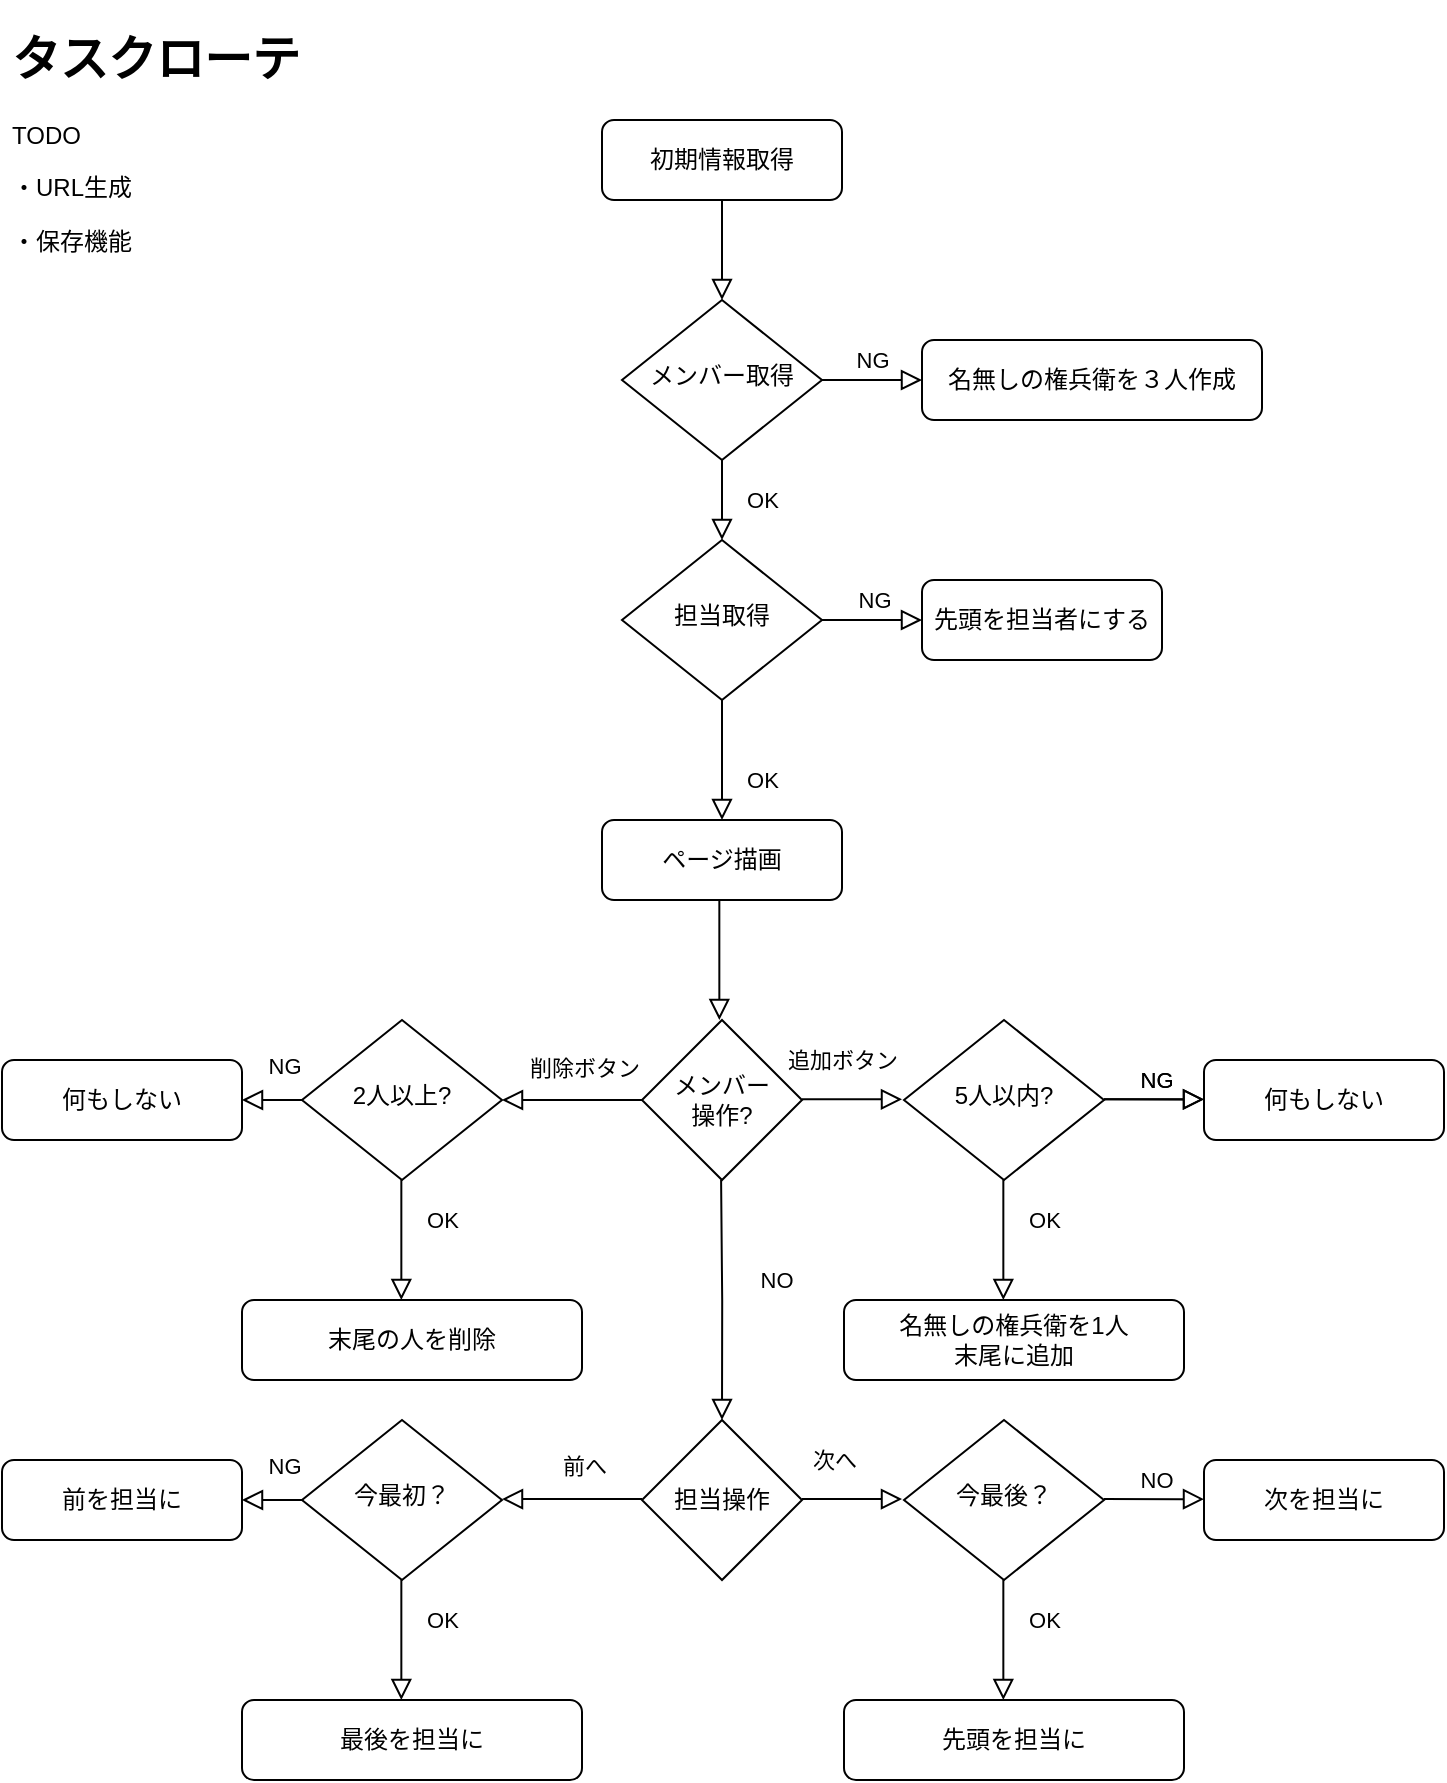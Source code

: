 <mxfile version="20.8.20" type="github">
  <diagram id="C5RBs43oDa-KdzZeNtuy" name="Page-1">
    <mxGraphModel dx="1304" dy="650" grid="1" gridSize="10" guides="1" tooltips="1" connect="1" arrows="1" fold="1" page="1" pageScale="1" pageWidth="827" pageHeight="1169" math="0" shadow="0">
      <root>
        <mxCell id="WIyWlLk6GJQsqaUBKTNV-0" />
        <mxCell id="WIyWlLk6GJQsqaUBKTNV-1" parent="WIyWlLk6GJQsqaUBKTNV-0" />
        <mxCell id="WIyWlLk6GJQsqaUBKTNV-2" value="" style="rounded=0;html=1;jettySize=auto;orthogonalLoop=1;fontSize=11;endArrow=block;endFill=0;endSize=8;strokeWidth=1;shadow=0;labelBackgroundColor=none;edgeStyle=orthogonalEdgeStyle;" parent="WIyWlLk6GJQsqaUBKTNV-1" source="WIyWlLk6GJQsqaUBKTNV-3" target="WIyWlLk6GJQsqaUBKTNV-6" edge="1">
          <mxGeometry relative="1" as="geometry" />
        </mxCell>
        <mxCell id="WIyWlLk6GJQsqaUBKTNV-3" value="初期情報取得" style="rounded=1;whiteSpace=wrap;html=1;fontSize=12;glass=0;strokeWidth=1;shadow=0;" parent="WIyWlLk6GJQsqaUBKTNV-1" vertex="1">
          <mxGeometry x="323" y="80" width="120" height="40" as="geometry" />
        </mxCell>
        <mxCell id="WIyWlLk6GJQsqaUBKTNV-4" value="OK" style="rounded=0;html=1;jettySize=auto;orthogonalLoop=1;fontSize=11;endArrow=block;endFill=0;endSize=8;strokeWidth=1;shadow=0;labelBackgroundColor=none;edgeStyle=orthogonalEdgeStyle;" parent="WIyWlLk6GJQsqaUBKTNV-1" source="WIyWlLk6GJQsqaUBKTNV-6" target="WIyWlLk6GJQsqaUBKTNV-10" edge="1">
          <mxGeometry y="20" relative="1" as="geometry">
            <mxPoint as="offset" />
          </mxGeometry>
        </mxCell>
        <mxCell id="WIyWlLk6GJQsqaUBKTNV-5" value="NG" style="edgeStyle=orthogonalEdgeStyle;rounded=0;html=1;jettySize=auto;orthogonalLoop=1;fontSize=11;endArrow=block;endFill=0;endSize=8;strokeWidth=1;shadow=0;labelBackgroundColor=none;" parent="WIyWlLk6GJQsqaUBKTNV-1" source="WIyWlLk6GJQsqaUBKTNV-6" target="WIyWlLk6GJQsqaUBKTNV-7" edge="1">
          <mxGeometry y="10" relative="1" as="geometry">
            <mxPoint as="offset" />
          </mxGeometry>
        </mxCell>
        <mxCell id="WIyWlLk6GJQsqaUBKTNV-6" value="メンバー取得" style="rhombus;whiteSpace=wrap;html=1;shadow=0;fontFamily=Helvetica;fontSize=12;align=center;strokeWidth=1;spacing=6;spacingTop=-4;" parent="WIyWlLk6GJQsqaUBKTNV-1" vertex="1">
          <mxGeometry x="333" y="170" width="100" height="80" as="geometry" />
        </mxCell>
        <mxCell id="WIyWlLk6GJQsqaUBKTNV-7" value="名無しの権兵衛を３人作成" style="rounded=1;whiteSpace=wrap;html=1;fontSize=12;glass=0;strokeWidth=1;shadow=0;" parent="WIyWlLk6GJQsqaUBKTNV-1" vertex="1">
          <mxGeometry x="483" y="190" width="170" height="40" as="geometry" />
        </mxCell>
        <mxCell id="WIyWlLk6GJQsqaUBKTNV-8" value="OK" style="rounded=0;html=1;jettySize=auto;orthogonalLoop=1;fontSize=11;endArrow=block;endFill=0;endSize=8;strokeWidth=1;shadow=0;labelBackgroundColor=none;edgeStyle=orthogonalEdgeStyle;" parent="WIyWlLk6GJQsqaUBKTNV-1" source="WIyWlLk6GJQsqaUBKTNV-10" target="WIyWlLk6GJQsqaUBKTNV-11" edge="1">
          <mxGeometry x="0.333" y="20" relative="1" as="geometry">
            <mxPoint as="offset" />
          </mxGeometry>
        </mxCell>
        <mxCell id="WIyWlLk6GJQsqaUBKTNV-9" value="NG" style="edgeStyle=orthogonalEdgeStyle;rounded=0;html=1;jettySize=auto;orthogonalLoop=1;fontSize=11;endArrow=block;endFill=0;endSize=8;strokeWidth=1;shadow=0;labelBackgroundColor=none;" parent="WIyWlLk6GJQsqaUBKTNV-1" source="WIyWlLk6GJQsqaUBKTNV-10" target="WIyWlLk6GJQsqaUBKTNV-12" edge="1">
          <mxGeometry x="0.013" y="10" relative="1" as="geometry">
            <mxPoint as="offset" />
          </mxGeometry>
        </mxCell>
        <mxCell id="WIyWlLk6GJQsqaUBKTNV-10" value="担当取得" style="rhombus;whiteSpace=wrap;html=1;shadow=0;fontFamily=Helvetica;fontSize=12;align=center;strokeWidth=1;spacing=6;spacingTop=-4;" parent="WIyWlLk6GJQsqaUBKTNV-1" vertex="1">
          <mxGeometry x="333" y="290" width="100" height="80" as="geometry" />
        </mxCell>
        <mxCell id="WIyWlLk6GJQsqaUBKTNV-11" value="ページ描画" style="rounded=1;whiteSpace=wrap;html=1;fontSize=12;glass=0;strokeWidth=1;shadow=0;" parent="WIyWlLk6GJQsqaUBKTNV-1" vertex="1">
          <mxGeometry x="323" y="430" width="120" height="40" as="geometry" />
        </mxCell>
        <mxCell id="WIyWlLk6GJQsqaUBKTNV-12" value="先頭を担当者にする" style="rounded=1;whiteSpace=wrap;html=1;fontSize=12;glass=0;strokeWidth=1;shadow=0;" parent="WIyWlLk6GJQsqaUBKTNV-1" vertex="1">
          <mxGeometry x="483" y="310" width="120" height="40" as="geometry" />
        </mxCell>
        <mxCell id="5WqaqIrON02fLk6j_fIM-1" value="追加ボタン" style="rounded=0;html=1;jettySize=auto;orthogonalLoop=1;fontSize=11;endArrow=block;endFill=0;endSize=8;strokeWidth=1;shadow=0;labelBackgroundColor=none;edgeStyle=orthogonalEdgeStyle;" edge="1" parent="WIyWlLk6GJQsqaUBKTNV-1">
          <mxGeometry x="1" y="64" relative="1" as="geometry">
            <mxPoint x="-3" y="20" as="offset" />
            <mxPoint x="381.67" y="470" as="sourcePoint" />
            <mxPoint x="381.67" y="530" as="targetPoint" />
          </mxGeometry>
        </mxCell>
        <mxCell id="5WqaqIrON02fLk6j_fIM-2" value="5人以内?" style="rhombus;whiteSpace=wrap;html=1;shadow=0;fontFamily=Helvetica;fontSize=12;align=center;strokeWidth=1;spacing=6;spacingTop=-4;" vertex="1" parent="WIyWlLk6GJQsqaUBKTNV-1">
          <mxGeometry x="474" y="530" width="100" height="80" as="geometry" />
        </mxCell>
        <mxCell id="5WqaqIrON02fLk6j_fIM-3" value="OK" style="rounded=0;html=1;jettySize=auto;orthogonalLoop=1;fontSize=11;endArrow=block;endFill=0;endSize=8;strokeWidth=1;shadow=0;labelBackgroundColor=none;edgeStyle=orthogonalEdgeStyle;" edge="1" parent="WIyWlLk6GJQsqaUBKTNV-1">
          <mxGeometry x="-0.333" y="20" relative="1" as="geometry">
            <mxPoint as="offset" />
            <mxPoint x="523.67" y="610" as="sourcePoint" />
            <mxPoint x="523.67" y="670" as="targetPoint" />
          </mxGeometry>
        </mxCell>
        <mxCell id="5WqaqIrON02fLk6j_fIM-4" value="NG" style="edgeStyle=orthogonalEdgeStyle;rounded=0;html=1;jettySize=auto;orthogonalLoop=1;fontSize=11;endArrow=block;endFill=0;endSize=8;strokeWidth=1;shadow=0;labelBackgroundColor=none;" edge="1" parent="WIyWlLk6GJQsqaUBKTNV-1">
          <mxGeometry x="0.013" y="10" relative="1" as="geometry">
            <mxPoint as="offset" />
            <mxPoint x="574" y="569.67" as="sourcePoint" />
            <mxPoint x="624" y="569.67" as="targetPoint" />
          </mxGeometry>
        </mxCell>
        <mxCell id="5WqaqIrON02fLk6j_fIM-5" value="何もしない" style="rounded=1;whiteSpace=wrap;html=1;fontSize=12;glass=0;strokeWidth=1;shadow=0;" vertex="1" parent="WIyWlLk6GJQsqaUBKTNV-1">
          <mxGeometry x="624" y="550" width="120" height="40" as="geometry" />
        </mxCell>
        <mxCell id="5WqaqIrON02fLk6j_fIM-6" value="名無しの権兵衛を1人&lt;br&gt;末尾に追加" style="rounded=1;whiteSpace=wrap;html=1;fontSize=12;glass=0;strokeWidth=1;shadow=0;" vertex="1" parent="WIyWlLk6GJQsqaUBKTNV-1">
          <mxGeometry x="444" y="670" width="170" height="40" as="geometry" />
        </mxCell>
        <mxCell id="5WqaqIrON02fLk6j_fIM-7" value="メンバー&lt;br&gt;操作?" style="rhombus;whiteSpace=wrap;html=1;" vertex="1" parent="WIyWlLk6GJQsqaUBKTNV-1">
          <mxGeometry x="343" y="530" width="80" height="80" as="geometry" />
        </mxCell>
        <mxCell id="5WqaqIrON02fLk6j_fIM-8" value="&lt;br&gt;" style="edgeStyle=orthogonalEdgeStyle;rounded=0;html=1;jettySize=auto;orthogonalLoop=1;fontSize=11;endArrow=block;endFill=0;endSize=8;strokeWidth=1;shadow=0;labelBackgroundColor=none;" edge="1" parent="WIyWlLk6GJQsqaUBKTNV-1">
          <mxGeometry x="0.013" y="10" relative="1" as="geometry">
            <mxPoint as="offset" />
            <mxPoint x="423" y="569.67" as="sourcePoint" />
            <mxPoint x="473" y="569.67" as="targetPoint" />
          </mxGeometry>
        </mxCell>
        <mxCell id="5WqaqIrON02fLk6j_fIM-10" value="" style="edgeStyle=orthogonalEdgeStyle;rounded=0;html=1;jettySize=auto;orthogonalLoop=1;fontSize=11;endArrow=block;endFill=0;endSize=8;strokeWidth=1;shadow=0;labelBackgroundColor=none;exitX=0;exitY=0.5;exitDx=0;exitDy=0;" edge="1" parent="WIyWlLk6GJQsqaUBKTNV-1" source="5WqaqIrON02fLk6j_fIM-7">
          <mxGeometry x="0.013" y="10" relative="1" as="geometry">
            <mxPoint as="offset" />
            <mxPoint x="343" y="570" as="sourcePoint" />
            <mxPoint x="273" y="570" as="targetPoint" />
          </mxGeometry>
        </mxCell>
        <mxCell id="5WqaqIrON02fLk6j_fIM-12" value="削除ボタン" style="edgeLabel;html=1;align=center;verticalAlign=middle;resizable=0;points=[];" vertex="1" connectable="0" parent="5WqaqIrON02fLk6j_fIM-10">
          <mxGeometry x="0.009" relative="1" as="geometry">
            <mxPoint x="6" y="-17" as="offset" />
          </mxGeometry>
        </mxCell>
        <mxCell id="5WqaqIrON02fLk6j_fIM-13" value="2人以上?" style="rhombus;whiteSpace=wrap;html=1;shadow=0;fontFamily=Helvetica;fontSize=12;align=center;strokeWidth=1;spacing=6;spacingTop=-4;" vertex="1" parent="WIyWlLk6GJQsqaUBKTNV-1">
          <mxGeometry x="173" y="530" width="100" height="80" as="geometry" />
        </mxCell>
        <mxCell id="5WqaqIrON02fLk6j_fIM-14" value="OK" style="rounded=0;html=1;jettySize=auto;orthogonalLoop=1;fontSize=11;endArrow=block;endFill=0;endSize=8;strokeWidth=1;shadow=0;labelBackgroundColor=none;edgeStyle=orthogonalEdgeStyle;" edge="1" parent="WIyWlLk6GJQsqaUBKTNV-1">
          <mxGeometry x="-0.333" y="20" relative="1" as="geometry">
            <mxPoint as="offset" />
            <mxPoint x="222.67" y="610" as="sourcePoint" />
            <mxPoint x="222.67" y="670" as="targetPoint" />
          </mxGeometry>
        </mxCell>
        <mxCell id="5WqaqIrON02fLk6j_fIM-15" value="末尾の人を削除" style="rounded=1;whiteSpace=wrap;html=1;fontSize=12;glass=0;strokeWidth=1;shadow=0;" vertex="1" parent="WIyWlLk6GJQsqaUBKTNV-1">
          <mxGeometry x="143" y="670" width="170" height="40" as="geometry" />
        </mxCell>
        <mxCell id="5WqaqIrON02fLk6j_fIM-16" value="何もしない" style="rounded=1;whiteSpace=wrap;html=1;fontSize=12;glass=0;strokeWidth=1;shadow=0;" vertex="1" parent="WIyWlLk6GJQsqaUBKTNV-1">
          <mxGeometry x="23" y="550" width="120" height="40" as="geometry" />
        </mxCell>
        <mxCell id="5WqaqIrON02fLk6j_fIM-17" value="" style="edgeStyle=orthogonalEdgeStyle;rounded=0;html=1;jettySize=auto;orthogonalLoop=1;fontSize=11;endArrow=block;endFill=0;endSize=8;strokeWidth=1;shadow=0;labelBackgroundColor=none;entryX=1;entryY=0.5;entryDx=0;entryDy=0;" edge="1" parent="WIyWlLk6GJQsqaUBKTNV-1" target="5WqaqIrON02fLk6j_fIM-16">
          <mxGeometry x="0.013" y="10" relative="1" as="geometry">
            <mxPoint as="offset" />
            <mxPoint x="173" y="570" as="sourcePoint" />
            <mxPoint x="283" y="580" as="targetPoint" />
          </mxGeometry>
        </mxCell>
        <mxCell id="5WqaqIrON02fLk6j_fIM-18" value="NG" style="edgeLabel;html=1;align=center;verticalAlign=middle;resizable=0;points=[];" vertex="1" connectable="0" parent="5WqaqIrON02fLk6j_fIM-17">
          <mxGeometry x="0.009" relative="1" as="geometry">
            <mxPoint x="6" y="-17" as="offset" />
          </mxGeometry>
        </mxCell>
        <mxCell id="5WqaqIrON02fLk6j_fIM-19" value="&lt;h1&gt;タスクローテ&lt;/h1&gt;&lt;p&gt;TODO&lt;/p&gt;&lt;p&gt;・URL生成&lt;/p&gt;&lt;p&gt;・保存機能&lt;/p&gt;" style="text;html=1;strokeColor=none;fillColor=none;spacing=5;spacingTop=-20;whiteSpace=wrap;overflow=hidden;rounded=0;" vertex="1" parent="WIyWlLk6GJQsqaUBKTNV-1">
          <mxGeometry x="23" y="30" width="190" height="120" as="geometry" />
        </mxCell>
        <mxCell id="5WqaqIrON02fLk6j_fIM-20" value="NO" style="rounded=0;html=1;jettySize=auto;orthogonalLoop=1;fontSize=11;endArrow=block;endFill=0;endSize=8;strokeWidth=1;shadow=0;labelBackgroundColor=none;edgeStyle=orthogonalEdgeStyle;entryX=0.5;entryY=0;entryDx=0;entryDy=0;" edge="1" parent="WIyWlLk6GJQsqaUBKTNV-1" target="5WqaqIrON02fLk6j_fIM-21">
          <mxGeometry x="-0.169" y="27" relative="1" as="geometry">
            <mxPoint as="offset" />
            <mxPoint x="382.55" y="610" as="sourcePoint" />
            <mxPoint x="382.55" y="670" as="targetPoint" />
            <Array as="points" />
          </mxGeometry>
        </mxCell>
        <mxCell id="5WqaqIrON02fLk6j_fIM-21" value="担当操作" style="rhombus;whiteSpace=wrap;html=1;" vertex="1" parent="WIyWlLk6GJQsqaUBKTNV-1">
          <mxGeometry x="343" y="730" width="80" height="80" as="geometry" />
        </mxCell>
        <mxCell id="5WqaqIrON02fLk6j_fIM-22" value="" style="edgeStyle=orthogonalEdgeStyle;rounded=0;html=1;jettySize=auto;orthogonalLoop=1;fontSize=11;endArrow=block;endFill=0;endSize=8;strokeWidth=1;shadow=0;labelBackgroundColor=none;exitX=0;exitY=0.5;exitDx=0;exitDy=0;" edge="1" parent="WIyWlLk6GJQsqaUBKTNV-1">
          <mxGeometry x="0.013" y="10" relative="1" as="geometry">
            <mxPoint as="offset" />
            <mxPoint x="343" y="769.55" as="sourcePoint" />
            <mxPoint x="273" y="769.55" as="targetPoint" />
          </mxGeometry>
        </mxCell>
        <mxCell id="5WqaqIrON02fLk6j_fIM-23" value="前へ" style="edgeLabel;html=1;align=center;verticalAlign=middle;resizable=0;points=[];" vertex="1" connectable="0" parent="5WqaqIrON02fLk6j_fIM-22">
          <mxGeometry x="0.009" relative="1" as="geometry">
            <mxPoint x="6" y="-17" as="offset" />
          </mxGeometry>
        </mxCell>
        <mxCell id="5WqaqIrON02fLk6j_fIM-24" value="次へ" style="edgeStyle=orthogonalEdgeStyle;rounded=0;html=1;jettySize=auto;orthogonalLoop=1;fontSize=11;endArrow=block;endFill=0;endSize=8;strokeWidth=1;shadow=0;labelBackgroundColor=none;" edge="1" parent="WIyWlLk6GJQsqaUBKTNV-1">
          <mxGeometry x="-0.36" y="20" relative="1" as="geometry">
            <mxPoint as="offset" />
            <mxPoint x="423" y="769.55" as="sourcePoint" />
            <mxPoint x="473" y="769.55" as="targetPoint" />
          </mxGeometry>
        </mxCell>
        <mxCell id="5WqaqIrON02fLk6j_fIM-25" value="今最後？" style="rhombus;whiteSpace=wrap;html=1;shadow=0;fontFamily=Helvetica;fontSize=12;align=center;strokeWidth=1;spacing=6;spacingTop=-4;" vertex="1" parent="WIyWlLk6GJQsqaUBKTNV-1">
          <mxGeometry x="474" y="730" width="100" height="80" as="geometry" />
        </mxCell>
        <mxCell id="5WqaqIrON02fLk6j_fIM-27" value="NG" style="edgeStyle=orthogonalEdgeStyle;rounded=0;html=1;jettySize=auto;orthogonalLoop=1;fontSize=11;endArrow=block;endFill=0;endSize=8;strokeWidth=1;shadow=0;labelBackgroundColor=none;" edge="1" parent="WIyWlLk6GJQsqaUBKTNV-1">
          <mxGeometry x="0.013" y="10" relative="1" as="geometry">
            <mxPoint as="offset" />
            <mxPoint x="574" y="569.67" as="sourcePoint" />
            <mxPoint x="624" y="569.67" as="targetPoint" />
            <Array as="points">
              <mxPoint x="624" y="570" />
            </Array>
          </mxGeometry>
        </mxCell>
        <mxCell id="5WqaqIrON02fLk6j_fIM-28" value="NO" style="edgeStyle=orthogonalEdgeStyle;rounded=0;html=1;jettySize=auto;orthogonalLoop=1;fontSize=11;endArrow=block;endFill=0;endSize=8;strokeWidth=1;shadow=0;labelBackgroundColor=none;" edge="1" parent="WIyWlLk6GJQsqaUBKTNV-1">
          <mxGeometry x="0.016" y="10" relative="1" as="geometry">
            <mxPoint as="offset" />
            <mxPoint x="574" y="769.55" as="sourcePoint" />
            <mxPoint x="624" y="769.55" as="targetPoint" />
            <Array as="points">
              <mxPoint x="624" y="769.88" />
            </Array>
          </mxGeometry>
        </mxCell>
        <mxCell id="5WqaqIrON02fLk6j_fIM-29" value="次を担当に" style="rounded=1;whiteSpace=wrap;html=1;fontSize=12;glass=0;strokeWidth=1;shadow=0;" vertex="1" parent="WIyWlLk6GJQsqaUBKTNV-1">
          <mxGeometry x="624" y="750" width="120" height="40" as="geometry" />
        </mxCell>
        <mxCell id="5WqaqIrON02fLk6j_fIM-31" value="OK" style="rounded=0;html=1;jettySize=auto;orthogonalLoop=1;fontSize=11;endArrow=block;endFill=0;endSize=8;strokeWidth=1;shadow=0;labelBackgroundColor=none;edgeStyle=orthogonalEdgeStyle;" edge="1" parent="WIyWlLk6GJQsqaUBKTNV-1">
          <mxGeometry x="-0.333" y="20" relative="1" as="geometry">
            <mxPoint as="offset" />
            <mxPoint x="523.67" y="810" as="sourcePoint" />
            <mxPoint x="523.67" y="870" as="targetPoint" />
          </mxGeometry>
        </mxCell>
        <mxCell id="5WqaqIrON02fLk6j_fIM-32" value="先頭を担当に" style="rounded=1;whiteSpace=wrap;html=1;fontSize=12;glass=0;strokeWidth=1;shadow=0;" vertex="1" parent="WIyWlLk6GJQsqaUBKTNV-1">
          <mxGeometry x="444" y="870" width="170" height="40" as="geometry" />
        </mxCell>
        <mxCell id="5WqaqIrON02fLk6j_fIM-34" value="今最初？" style="rhombus;whiteSpace=wrap;html=1;shadow=0;fontFamily=Helvetica;fontSize=12;align=center;strokeWidth=1;spacing=6;spacingTop=-4;" vertex="1" parent="WIyWlLk6GJQsqaUBKTNV-1">
          <mxGeometry x="173" y="730" width="100" height="80" as="geometry" />
        </mxCell>
        <mxCell id="5WqaqIrON02fLk6j_fIM-35" value="OK" style="rounded=0;html=1;jettySize=auto;orthogonalLoop=1;fontSize=11;endArrow=block;endFill=0;endSize=8;strokeWidth=1;shadow=0;labelBackgroundColor=none;edgeStyle=orthogonalEdgeStyle;" edge="1" parent="WIyWlLk6GJQsqaUBKTNV-1">
          <mxGeometry x="-0.333" y="20" relative="1" as="geometry">
            <mxPoint as="offset" />
            <mxPoint x="222.67" y="810" as="sourcePoint" />
            <mxPoint x="222.67" y="870" as="targetPoint" />
          </mxGeometry>
        </mxCell>
        <mxCell id="5WqaqIrON02fLk6j_fIM-36" value="最後を担当に" style="rounded=1;whiteSpace=wrap;html=1;fontSize=12;glass=0;strokeWidth=1;shadow=0;" vertex="1" parent="WIyWlLk6GJQsqaUBKTNV-1">
          <mxGeometry x="143" y="870" width="170" height="40" as="geometry" />
        </mxCell>
        <mxCell id="5WqaqIrON02fLk6j_fIM-37" value="前を担当に" style="rounded=1;whiteSpace=wrap;html=1;fontSize=12;glass=0;strokeWidth=1;shadow=0;" vertex="1" parent="WIyWlLk6GJQsqaUBKTNV-1">
          <mxGeometry x="23" y="750" width="120" height="40" as="geometry" />
        </mxCell>
        <mxCell id="5WqaqIrON02fLk6j_fIM-38" value="" style="edgeStyle=orthogonalEdgeStyle;rounded=0;html=1;jettySize=auto;orthogonalLoop=1;fontSize=11;endArrow=block;endFill=0;endSize=8;strokeWidth=1;shadow=0;labelBackgroundColor=none;entryX=1;entryY=0.5;entryDx=0;entryDy=0;" edge="1" parent="WIyWlLk6GJQsqaUBKTNV-1" target="5WqaqIrON02fLk6j_fIM-37">
          <mxGeometry x="0.013" y="10" relative="1" as="geometry">
            <mxPoint as="offset" />
            <mxPoint x="173" y="770" as="sourcePoint" />
            <mxPoint x="283" y="780" as="targetPoint" />
          </mxGeometry>
        </mxCell>
        <mxCell id="5WqaqIrON02fLk6j_fIM-39" value="NG" style="edgeLabel;html=1;align=center;verticalAlign=middle;resizable=0;points=[];" vertex="1" connectable="0" parent="5WqaqIrON02fLk6j_fIM-38">
          <mxGeometry x="0.009" relative="1" as="geometry">
            <mxPoint x="6" y="-17" as="offset" />
          </mxGeometry>
        </mxCell>
      </root>
    </mxGraphModel>
  </diagram>
</mxfile>
